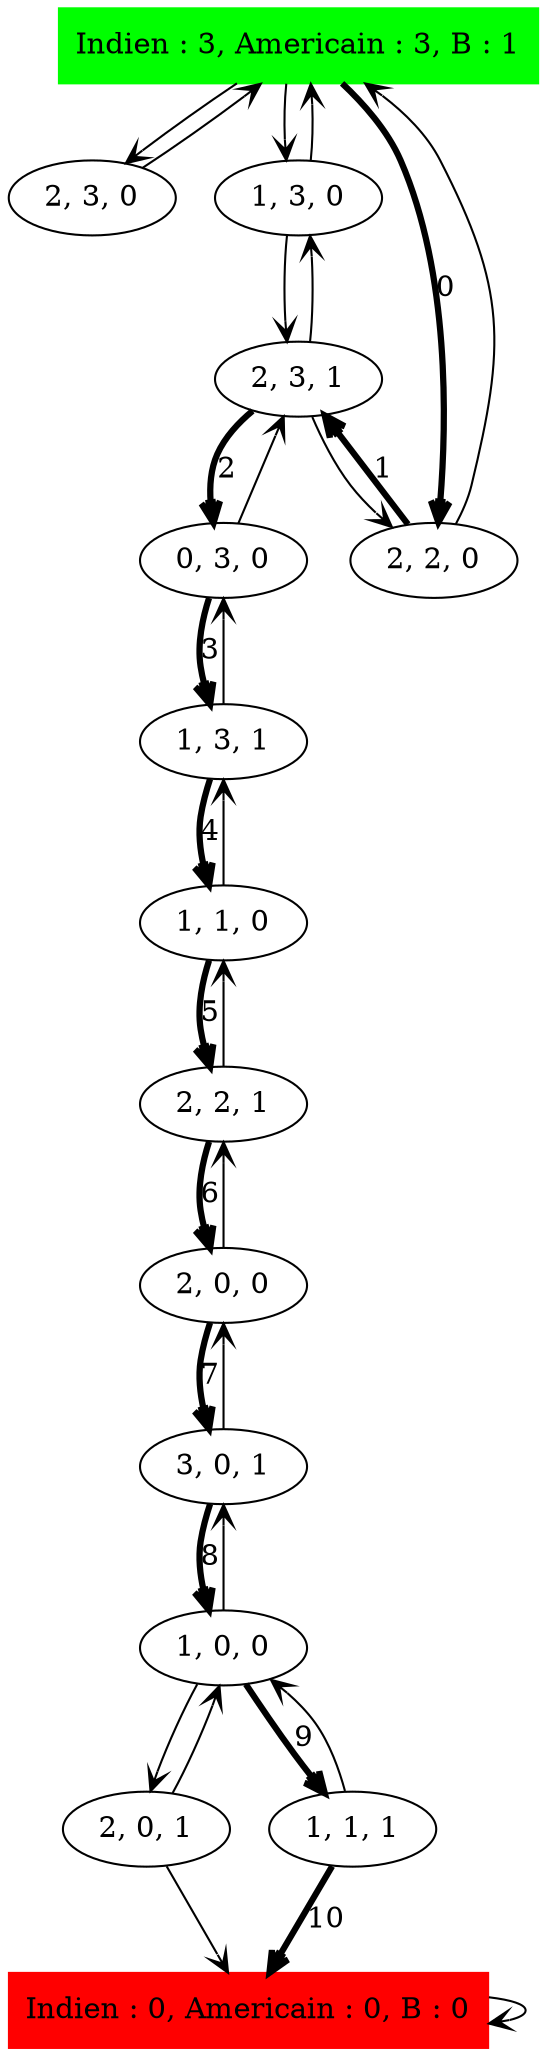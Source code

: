 digraph Indien_Americains_Sol_ {
	initial [label="Indien : 3, Americain : 3, B : 1" color=green shape=box style=filled]
	final [label="Indien : 0, Americain : 0, B : 0" color=red shape=box style=filled]
	initial -> "2, 3, 0" [arrowhead=open]
	initial -> "1, 3, 0" [arrowhead=open]
	initial -> "2, 2, 0" [label=0 arrowhead=open penwidth=3]
	"2, 2, 0" -> initial [arrowhead=open]
	"2, 2, 0" -> "2, 3, 1" [label=1 arrowhead=open penwidth=3]
	"2, 3, 1" -> "1, 3, 0" [arrowhead=open]
	"2, 3, 1" -> "0, 3, 0" [label=2 arrowhead=open penwidth=3]
	"2, 3, 1" -> "2, 2, 0" [arrowhead=open]
	"0, 3, 0" -> "1, 3, 1" [label=3 arrowhead=open penwidth=3]
	"0, 3, 0" -> "2, 3, 1" [arrowhead=open]
	"1, 3, 1" -> "0, 3, 0" [arrowhead=open]
	"1, 3, 1" -> "1, 1, 0" [label=4 arrowhead=open penwidth=3]
	"1, 1, 0" -> "2, 2, 1" [label=5 arrowhead=open penwidth=3]
	"1, 1, 0" -> "1, 3, 1" [arrowhead=open]
	"2, 2, 1" -> "1, 1, 0" [arrowhead=open]
	"2, 2, 1" -> "2, 0, 0" [label=6 arrowhead=open penwidth=3]
	"2, 0, 0" -> "3, 0, 1" [label=7 arrowhead=open penwidth=3]
	"2, 0, 0" -> "2, 2, 1" [arrowhead=open]
	"3, 0, 1" -> "2, 0, 0" [arrowhead=open]
	"3, 0, 1" -> "1, 0, 0" [label=8 arrowhead=open penwidth=3]
	"1, 0, 0" -> "2, 0, 1" [arrowhead=open]
	"1, 0, 0" -> "3, 0, 1" [arrowhead=open]
	"1, 0, 0" -> "1, 1, 1" [label=9 arrowhead=open penwidth=3]
	"1, 1, 1" -> final [label=10 arrowhead=open penwidth=3]
	"1, 1, 1" -> "1, 0, 0" [arrowhead=open]
	final -> final [arrowhead=open]
	"2, 0, 1" -> "1, 0, 0" [arrowhead=open]
	"2, 0, 1" -> final [arrowhead=open]
	"1, 3, 0" -> "2, 3, 1" [arrowhead=open]
	"1, 3, 0" -> initial [arrowhead=open]
	"2, 3, 0" -> initial [arrowhead=open]
}
